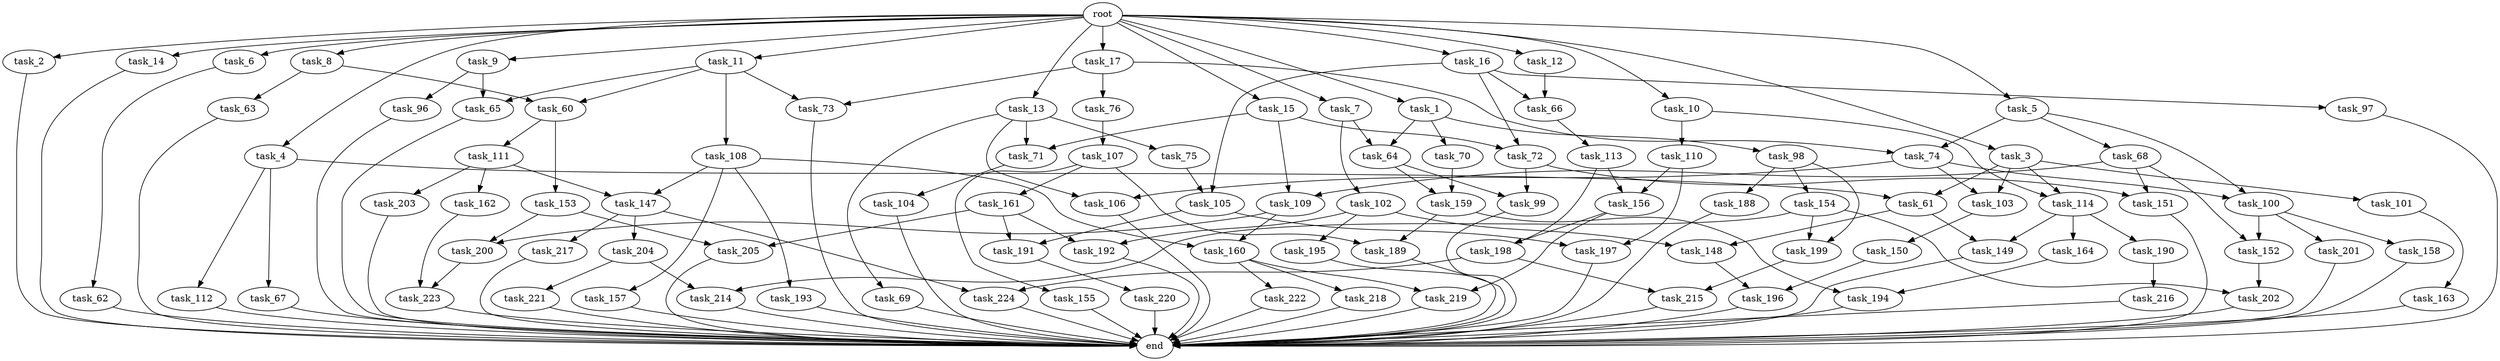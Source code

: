 digraph G {
  root [size="0.000000"];
  task_1 [size="2.048000"];
  task_2 [size="2.048000"];
  task_3 [size="2.048000"];
  task_4 [size="2.048000"];
  task_5 [size="2.048000"];
  task_6 [size="2.048000"];
  task_7 [size="2.048000"];
  task_8 [size="2.048000"];
  task_9 [size="2.048000"];
  task_10 [size="2.048000"];
  task_11 [size="2.048000"];
  task_12 [size="2.048000"];
  task_13 [size="2.048000"];
  task_14 [size="2.048000"];
  task_15 [size="2.048000"];
  task_16 [size="2.048000"];
  task_17 [size="2.048000"];
  task_60 [size="1992864825.344000"];
  task_61 [size="3109556322.304000"];
  task_62 [size="1717986918.400000"];
  task_63 [size="1717986918.400000"];
  task_64 [size="223338299.392000"];
  task_65 [size="1116691496.960000"];
  task_66 [size="1717986918.400000"];
  task_67 [size="1391569403.904000"];
  task_68 [size="1717986918.400000"];
  task_69 [size="1717986918.400000"];
  task_70 [size="154618822.656000"];
  task_71 [size="1872605741.056000"];
  task_72 [size="1254130450.432000"];
  task_73 [size="1374389534.720000"];
  task_74 [size="2817498546.176000"];
  task_75 [size="1717986918.400000"];
  task_76 [size="1099511627.776000"];
  task_96 [size="841813590.016000"];
  task_97 [size="1099511627.776000"];
  task_98 [size="154618822.656000"];
  task_99 [size="996432412.672000"];
  task_100 [size="2147483648.000000"];
  task_101 [size="1717986918.400000"];
  task_102 [size="68719476.736000"];
  task_103 [size="2147483648.000000"];
  task_104 [size="1717986918.400000"];
  task_105 [size="1941325217.792000"];
  task_106 [size="2147483648.000000"];
  task_107 [size="1717986918.400000"];
  task_108 [size="274877906.944000"];
  task_109 [size="1872605741.056000"];
  task_110 [size="154618822.656000"];
  task_111 [size="68719476.736000"];
  task_112 [size="1391569403.904000"];
  task_113 [size="618475290.624000"];
  task_114 [size="1872605741.056000"];
  task_147 [size="996432412.672000"];
  task_148 [size="3109556322.304000"];
  task_149 [size="2010044694.528000"];
  task_150 [size="68719476.736000"];
  task_151 [size="2559800508.416000"];
  task_152 [size="1992864825.344000"];
  task_153 [size="68719476.736000"];
  task_154 [size="618475290.624000"];
  task_155 [size="274877906.944000"];
  task_156 [size="1116691496.960000"];
  task_157 [size="154618822.656000"];
  task_158 [size="274877906.944000"];
  task_159 [size="223338299.392000"];
  task_160 [size="309237645.312000"];
  task_161 [size="274877906.944000"];
  task_162 [size="841813590.016000"];
  task_163 [size="274877906.944000"];
  task_164 [size="618475290.624000"];
  task_188 [size="618475290.624000"];
  task_189 [size="893353197.568000"];
  task_190 [size="618475290.624000"];
  task_191 [size="2147483648.000000"];
  task_192 [size="3435973836.800000"];
  task_193 [size="154618822.656000"];
  task_194 [size="687194767.360000"];
  task_195 [size="1717986918.400000"];
  task_196 [size="584115552.256000"];
  task_197 [size="1271310319.616000"];
  task_198 [size="1666447310.848000"];
  task_199 [size="893353197.568000"];
  task_200 [size="1254130450.432000"];
  task_201 [size="274877906.944000"];
  task_202 [size="549755813.888000"];
  task_203 [size="841813590.016000"];
  task_204 [size="274877906.944000"];
  task_205 [size="2817498546.176000"];
  task_214 [size="893353197.568000"];
  task_215 [size="2783138807.808000"];
  task_216 [size="274877906.944000"];
  task_217 [size="274877906.944000"];
  task_218 [size="429496729.600000"];
  task_219 [size="1821066133.504000"];
  task_220 [size="841813590.016000"];
  task_221 [size="618475290.624000"];
  task_222 [size="429496729.600000"];
  task_223 [size="2010044694.528000"];
  task_224 [size="1666447310.848000"];
  end [size="0.000000"];

  root -> task_1 [size="1.000000"];
  root -> task_2 [size="1.000000"];
  root -> task_3 [size="1.000000"];
  root -> task_4 [size="1.000000"];
  root -> task_5 [size="1.000000"];
  root -> task_6 [size="1.000000"];
  root -> task_7 [size="1.000000"];
  root -> task_8 [size="1.000000"];
  root -> task_9 [size="1.000000"];
  root -> task_10 [size="1.000000"];
  root -> task_11 [size="1.000000"];
  root -> task_12 [size="1.000000"];
  root -> task_13 [size="1.000000"];
  root -> task_14 [size="1.000000"];
  root -> task_15 [size="1.000000"];
  root -> task_16 [size="1.000000"];
  root -> task_17 [size="1.000000"];
  task_1 -> task_64 [size="75497472.000000"];
  task_1 -> task_70 [size="75497472.000000"];
  task_1 -> task_98 [size="75497472.000000"];
  task_2 -> end [size="1.000000"];
  task_3 -> task_61 [size="838860800.000000"];
  task_3 -> task_101 [size="838860800.000000"];
  task_3 -> task_103 [size="838860800.000000"];
  task_3 -> task_114 [size="838860800.000000"];
  task_4 -> task_61 [size="679477248.000000"];
  task_4 -> task_67 [size="679477248.000000"];
  task_4 -> task_112 [size="679477248.000000"];
  task_5 -> task_68 [size="838860800.000000"];
  task_5 -> task_74 [size="838860800.000000"];
  task_5 -> task_100 [size="838860800.000000"];
  task_6 -> task_62 [size="838860800.000000"];
  task_7 -> task_64 [size="33554432.000000"];
  task_7 -> task_102 [size="33554432.000000"];
  task_8 -> task_60 [size="838860800.000000"];
  task_8 -> task_63 [size="838860800.000000"];
  task_9 -> task_65 [size="411041792.000000"];
  task_9 -> task_96 [size="411041792.000000"];
  task_10 -> task_110 [size="75497472.000000"];
  task_10 -> task_114 [size="75497472.000000"];
  task_11 -> task_60 [size="134217728.000000"];
  task_11 -> task_65 [size="134217728.000000"];
  task_11 -> task_73 [size="134217728.000000"];
  task_11 -> task_108 [size="134217728.000000"];
  task_12 -> task_66 [size="301989888.000000"];
  task_13 -> task_69 [size="838860800.000000"];
  task_13 -> task_71 [size="838860800.000000"];
  task_13 -> task_75 [size="838860800.000000"];
  task_13 -> task_106 [size="838860800.000000"];
  task_14 -> end [size="1.000000"];
  task_15 -> task_71 [size="75497472.000000"];
  task_15 -> task_72 [size="75497472.000000"];
  task_15 -> task_109 [size="75497472.000000"];
  task_16 -> task_66 [size="536870912.000000"];
  task_16 -> task_72 [size="536870912.000000"];
  task_16 -> task_97 [size="536870912.000000"];
  task_16 -> task_105 [size="536870912.000000"];
  task_17 -> task_73 [size="536870912.000000"];
  task_17 -> task_74 [size="536870912.000000"];
  task_17 -> task_76 [size="536870912.000000"];
  task_60 -> task_111 [size="33554432.000000"];
  task_60 -> task_153 [size="33554432.000000"];
  task_61 -> task_148 [size="679477248.000000"];
  task_61 -> task_149 [size="679477248.000000"];
  task_62 -> end [size="1.000000"];
  task_63 -> end [size="1.000000"];
  task_64 -> task_99 [size="75497472.000000"];
  task_64 -> task_159 [size="75497472.000000"];
  task_65 -> end [size="1.000000"];
  task_66 -> task_113 [size="301989888.000000"];
  task_67 -> end [size="1.000000"];
  task_68 -> task_109 [size="838860800.000000"];
  task_68 -> task_151 [size="838860800.000000"];
  task_68 -> task_152 [size="838860800.000000"];
  task_69 -> end [size="1.000000"];
  task_70 -> task_159 [size="33554432.000000"];
  task_71 -> task_104 [size="838860800.000000"];
  task_72 -> task_99 [size="411041792.000000"];
  task_72 -> task_151 [size="411041792.000000"];
  task_73 -> end [size="1.000000"];
  task_74 -> task_100 [size="209715200.000000"];
  task_74 -> task_103 [size="209715200.000000"];
  task_74 -> task_106 [size="209715200.000000"];
  task_75 -> task_105 [size="411041792.000000"];
  task_76 -> task_107 [size="838860800.000000"];
  task_96 -> end [size="1.000000"];
  task_97 -> end [size="1.000000"];
  task_98 -> task_154 [size="301989888.000000"];
  task_98 -> task_188 [size="301989888.000000"];
  task_98 -> task_199 [size="301989888.000000"];
  task_99 -> end [size="1.000000"];
  task_100 -> task_152 [size="134217728.000000"];
  task_100 -> task_158 [size="134217728.000000"];
  task_100 -> task_201 [size="134217728.000000"];
  task_101 -> task_163 [size="134217728.000000"];
  task_102 -> task_148 [size="838860800.000000"];
  task_102 -> task_192 [size="838860800.000000"];
  task_102 -> task_195 [size="838860800.000000"];
  task_103 -> task_150 [size="33554432.000000"];
  task_104 -> end [size="1.000000"];
  task_105 -> task_191 [size="209715200.000000"];
  task_105 -> task_197 [size="209715200.000000"];
  task_106 -> end [size="1.000000"];
  task_107 -> task_155 [size="134217728.000000"];
  task_107 -> task_161 [size="134217728.000000"];
  task_107 -> task_189 [size="134217728.000000"];
  task_108 -> task_147 [size="75497472.000000"];
  task_108 -> task_157 [size="75497472.000000"];
  task_108 -> task_160 [size="75497472.000000"];
  task_108 -> task_193 [size="75497472.000000"];
  task_109 -> task_160 [size="75497472.000000"];
  task_109 -> task_200 [size="75497472.000000"];
  task_110 -> task_156 [size="411041792.000000"];
  task_110 -> task_197 [size="411041792.000000"];
  task_111 -> task_147 [size="411041792.000000"];
  task_111 -> task_162 [size="411041792.000000"];
  task_111 -> task_203 [size="411041792.000000"];
  task_112 -> end [size="1.000000"];
  task_113 -> task_156 [size="134217728.000000"];
  task_113 -> task_198 [size="134217728.000000"];
  task_114 -> task_149 [size="301989888.000000"];
  task_114 -> task_164 [size="301989888.000000"];
  task_114 -> task_190 [size="301989888.000000"];
  task_147 -> task_204 [size="134217728.000000"];
  task_147 -> task_217 [size="134217728.000000"];
  task_147 -> task_224 [size="134217728.000000"];
  task_148 -> task_196 [size="209715200.000000"];
  task_149 -> end [size="1.000000"];
  task_150 -> task_196 [size="75497472.000000"];
  task_151 -> end [size="1.000000"];
  task_152 -> task_202 [size="134217728.000000"];
  task_153 -> task_200 [size="536870912.000000"];
  task_153 -> task_205 [size="536870912.000000"];
  task_154 -> task_199 [size="134217728.000000"];
  task_154 -> task_202 [size="134217728.000000"];
  task_154 -> task_214 [size="134217728.000000"];
  task_155 -> end [size="1.000000"];
  task_156 -> task_198 [size="679477248.000000"];
  task_156 -> task_219 [size="679477248.000000"];
  task_157 -> end [size="1.000000"];
  task_158 -> end [size="1.000000"];
  task_159 -> task_189 [size="301989888.000000"];
  task_159 -> task_194 [size="301989888.000000"];
  task_160 -> task_218 [size="209715200.000000"];
  task_160 -> task_219 [size="209715200.000000"];
  task_160 -> task_222 [size="209715200.000000"];
  task_161 -> task_191 [size="838860800.000000"];
  task_161 -> task_192 [size="838860800.000000"];
  task_161 -> task_205 [size="838860800.000000"];
  task_162 -> task_223 [size="679477248.000000"];
  task_163 -> end [size="1.000000"];
  task_164 -> task_194 [size="33554432.000000"];
  task_188 -> end [size="1.000000"];
  task_189 -> end [size="1.000000"];
  task_190 -> task_216 [size="134217728.000000"];
  task_191 -> task_220 [size="411041792.000000"];
  task_192 -> end [size="1.000000"];
  task_193 -> end [size="1.000000"];
  task_194 -> end [size="1.000000"];
  task_195 -> end [size="1.000000"];
  task_196 -> end [size="1.000000"];
  task_197 -> end [size="1.000000"];
  task_198 -> task_215 [size="679477248.000000"];
  task_198 -> task_224 [size="679477248.000000"];
  task_199 -> task_215 [size="679477248.000000"];
  task_200 -> task_223 [size="301989888.000000"];
  task_201 -> end [size="1.000000"];
  task_202 -> end [size="1.000000"];
  task_203 -> end [size="1.000000"];
  task_204 -> task_214 [size="301989888.000000"];
  task_204 -> task_221 [size="301989888.000000"];
  task_205 -> end [size="1.000000"];
  task_214 -> end [size="1.000000"];
  task_215 -> end [size="1.000000"];
  task_216 -> end [size="1.000000"];
  task_217 -> end [size="1.000000"];
  task_218 -> end [size="1.000000"];
  task_219 -> end [size="1.000000"];
  task_220 -> end [size="1.000000"];
  task_221 -> end [size="1.000000"];
  task_222 -> end [size="1.000000"];
  task_223 -> end [size="1.000000"];
  task_224 -> end [size="1.000000"];
}

